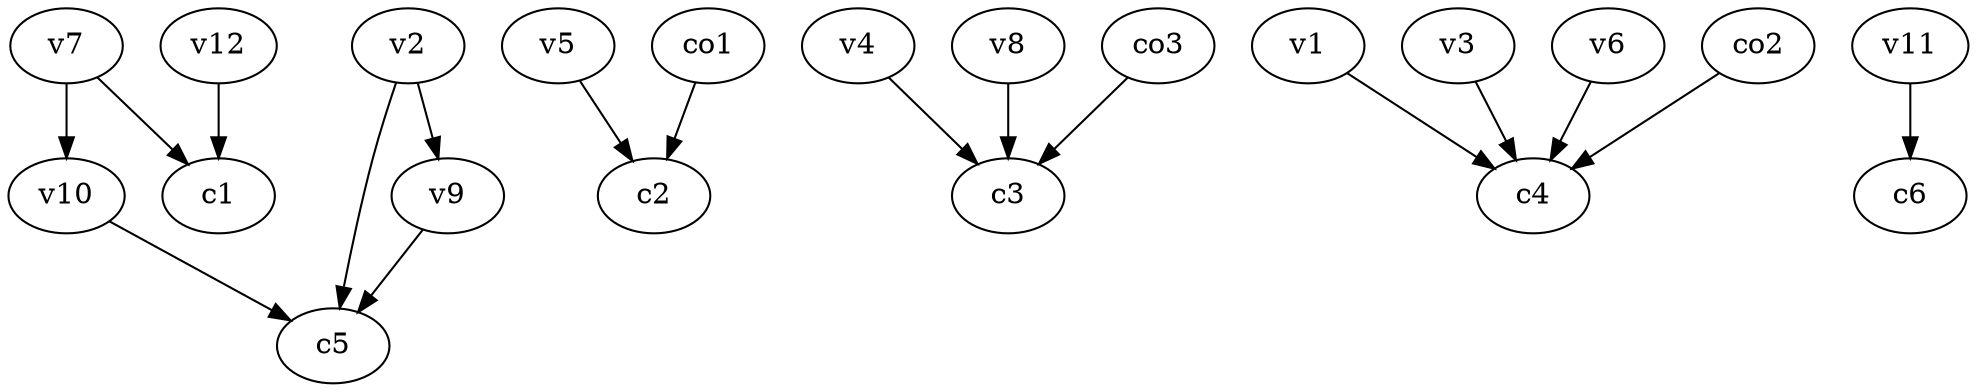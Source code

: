 strict digraph  {
c1;
c2;
c3;
c4;
c5;
c6;
v1;
v2;
v3;
v4;
v5;
v6;
v7;
v8;
v9;
v10;
v11;
v12;
co1;
co2;
co3;
v1 -> c4  [weight=1];
v2 -> c5  [weight=1];
v2 -> v9  [weight=1];
v3 -> c4  [weight=1];
v4 -> c3  [weight=1];
v5 -> c2  [weight=1];
v6 -> c4  [weight=1];
v7 -> c1  [weight=1];
v7 -> v10  [weight=1];
v8 -> c3  [weight=1];
v9 -> c5  [weight=1];
v10 -> c5  [weight=1];
v11 -> c6  [weight=1];
v12 -> c1  [weight=1];
co1 -> c2  [weight=1];
co2 -> c4  [weight=1];
co3 -> c3  [weight=1];
}
